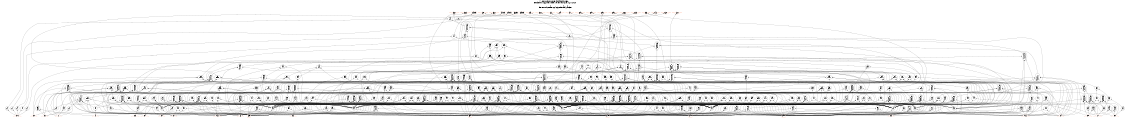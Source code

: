 # Network structure generated by ABC

digraph network {
size = "7.5,10";
center = true;
edge [dir = back];

{
  node [shape = plaintext];
  edge [style = invis];
  LevelTitle1 [label=""];
  LevelTitle2 [label=""];
  Level11 [label = ""];
  Level10 [label = ""];
  Level9 [label = ""];
  Level8 [label = ""];
  Level7 [label = ""];
  Level6 [label = ""];
  Level5 [label = ""];
  Level4 [label = ""];
  Level3 [label = ""];
  Level2 [label = ""];
  Level1 [label = ""];
  Level0 [label = ""];
  LevelTitle1 ->  LevelTitle2 ->  Level11 ->  Level10 ->  Level9 ->  Level8 ->  Level7 ->  Level6 ->  Level5 ->  Level4 ->  Level3 ->  Level2 ->  Level1 ->  Level0;
}

{
  rank = same;
  LevelTitle1;
  title1 [shape=plaintext,
          fontsize=20,
          fontname = "Times-Roman",
          label="Network structure visualized by ABC\nBenchmark \"s832.blif\". Time was Thu Oct  8 20:46:11 2020. "
         ];
}

{
  rank = same;
  LevelTitle2;
  title2 [shape=plaintext,
          fontsize=18,
          fontname = "Times-Roman",
          label="The network contains 287 logic nodes and 5 latches.\n"
         ];
}

{
  rank = same;
  Level11;
  Node19 [label = "G327", shape = invtriangle, color = coral, fillcolor = coral];
  Node20 [label = "G325", shape = invtriangle, color = coral, fillcolor = coral];
  Node21 [label = "G300", shape = invtriangle, color = coral, fillcolor = coral];
  Node22 [label = "G322", shape = invtriangle, color = coral, fillcolor = coral];
  Node23 [label = "G45", shape = invtriangle, color = coral, fillcolor = coral];
  Node24 [label = "G312", shape = invtriangle, color = coral, fillcolor = coral];
  Node25 [label = "G53", shape = invtriangle, color = coral, fillcolor = coral];
  Node26 [label = "G49", shape = invtriangle, color = coral, fillcolor = coral];
  Node27 [label = "G47", shape = invtriangle, color = coral, fillcolor = coral];
  Node28 [label = "G296", shape = invtriangle, color = coral, fillcolor = coral];
  Node29 [label = "G290", shape = invtriangle, color = coral, fillcolor = coral];
  Node30 [label = "G292", shape = invtriangle, color = coral, fillcolor = coral];
  Node31 [label = "G298", shape = invtriangle, color = coral, fillcolor = coral];
  Node32 [label = "G288", shape = invtriangle, color = coral, fillcolor = coral];
  Node33 [label = "G315", shape = invtriangle, color = coral, fillcolor = coral];
  Node34 [label = "G55", shape = invtriangle, color = coral, fillcolor = coral];
  Node35 [label = "G43", shape = invtriangle, color = coral, fillcolor = coral];
  Node36 [label = "G310", shape = invtriangle, color = coral, fillcolor = coral];
  Node37 [label = "G302", shape = invtriangle, color = coral, fillcolor = coral];
  Node39 [label = "G38L_in", shape = box, color = coral, fillcolor = coral];
  Node42 [label = "G39L_in", shape = box, color = coral, fillcolor = coral];
  Node45 [label = "G40L_in", shape = box, color = coral, fillcolor = coral];
  Node48 [label = "G41L_in", shape = box, color = coral, fillcolor = coral];
  Node51 [label = "G42L_in", shape = box, color = coral, fillcolor = coral];
}

{
  rank = same;
  Level10;
  Node75 [label = "75\n11 1", shape = ellipse];
  Node76 [label = "76\n11 1", shape = ellipse];
}

{
  rank = same;
  Level9;
  Node105 [label = "105\n0--- 1\n-0-- 1\n--0- 1\n---0 1", shape = ellipse];
  Node106 [label = "106\n0--- 1\n-0-- 1\n--0- 1\n---0 1", shape = ellipse];
}

{
  rank = same;
  Level8;
  Node73 [label = "73\n11 1", shape = ellipse];
  Node74 [label = "74\n11 1", shape = ellipse];
  Node229 [label = "229\n1- 1\n-1 1", shape = ellipse];
  Node235 [label = "235\n1- 1\n-1 1", shape = ellipse];
}

{
  rank = same;
  Level7;
  Node103 [label = "103\n0--- 1\n-0-- 1\n--0- 1\n---0 1", shape = ellipse];
  Node104 [label = "104\n0--- 1\n-0-- 1\n--0- 1\n---0 1", shape = ellipse];
  Node228 [label = "228\n000 1", shape = ellipse];
  Node233 [label = "233\n1- 1\n-1 1", shape = ellipse];
  Node234 [label = "234\n000 1", shape = ellipse];
}

{
  rank = same;
  Level6;
  Node72 [label = "72\n11 1", shape = ellipse];
  Node167 [label = "167\n11 1", shape = ellipse];
  Node185 [label = "185\n11 1", shape = ellipse];
  Node214 [label = "214\n1-- 1\n-1- 1\n--1 1", shape = ellipse];
  Node220 [label = "220\n1--- 1\n-1-- 1\n--1- 1\n---1 1", shape = ellipse];
  Node222 [label = "222\n1-- 1\n-1- 1\n--1 1", shape = ellipse];
  Node227 [label = "227\n1--- 1\n-1-- 1\n--1- 1\n---1 1", shape = ellipse];
  Node232 [label = "232\n000 1", shape = ellipse];
}

{
  rank = same;
  Level5;
  Node57 [label = "57\n0000 1", shape = ellipse];
  Node64 [label = "64\n000 1", shape = ellipse];
  Node71 [label = "71\n0--- 1\n-0-- 1\n--0- 1\n---0 1", shape = ellipse];
  Node102 [label = "102\n1--- 1\n-1-- 1\n--1- 1\n---1 1", shape = ellipse];
  Node166 [label = "166\n00 1", shape = ellipse];
  Node183 [label = "183\n111 1", shape = ellipse];
  Node184 [label = "184\n000 1", shape = ellipse];
  Node197 [label = "197\n111 1", shape = ellipse];
  Node213 [label = "213\n00 1", shape = ellipse];
  Node216 [label = "216\n1-- 1\n-1- 1\n--1 1", shape = ellipse];
  Node219 [label = "219\n1--- 1\n-1-- 1\n--1- 1\n---1 1", shape = ellipse];
  Node221 [label = "221\n00 1", shape = ellipse];
  Node226 [label = "226\n0-- 1\n-0- 1\n--0 1", shape = ellipse];
  Node312 [label = "312\n00 1", shape = ellipse];
}

{
  rank = same;
  Level4;
  Node56 [label = "56\n0000 1", shape = ellipse];
  Node60 [label = "60\n0- 1\n-0 1", shape = ellipse];
  Node67 [label = "67\n0- 1\n-0 1", shape = ellipse];
  Node122 [label = "122\n1111 1", shape = ellipse];
  Node124 [label = "124\n1111 1", shape = ellipse];
  Node126 [label = "126\n1111 1", shape = ellipse];
  Node128 [label = "128\n11 1", shape = ellipse];
  Node139 [label = "139\n1111 1", shape = ellipse];
  Node143 [label = "143\n11 1", shape = ellipse];
  Node159 [label = "159\n1111 1", shape = ellipse];
  Node165 [label = "165\n1111 1", shape = ellipse];
  Node169 [label = "169\n11 1", shape = ellipse];
  Node182 [label = "182\n0-- 1\n-0- 1\n--0 1", shape = ellipse];
  Node187 [label = "187\n111 1", shape = ellipse];
  Node189 [label = "189\n11 1", shape = ellipse];
  Node195 [label = "195\n111 1", shape = ellipse];
  Node196 [label = "196\n0-- 1\n-0- 1\n--0 1", shape = ellipse];
  Node205 [label = "205\n11 1", shape = ellipse];
  Node210 [label = "210\n1--- 1\n-1-- 1\n--1- 1\n---1 1", shape = ellipse];
  Node218 [label = "218\n00 1", shape = ellipse];
  Node231 [label = "231\n1--- 1\n-1-- 1\n--1- 1\n---1 1", shape = ellipse];
  Node236 [label = "236\n0000 1", shape = ellipse];
  Node266 [label = "266\n1--- 1\n-1-- 1\n--1- 1\n---1 1", shape = ellipse];
  Node289 [label = "289\n1--- 1\n-1-- 1\n--1- 1\n---1 1", shape = ellipse];
  Node293 [label = "293\n1-- 1\n-1- 1\n--1 1", shape = ellipse];
  Node300 [label = "300\n0--- 1\n-0-- 1\n--0- 1\n---0 1", shape = ellipse];
  Node306 [label = "306\n0--- 1\n-0-- 1\n--0- 1\n---0 1", shape = ellipse];
  Node308 [label = "308\n0--- 1\n-0-- 1\n--0- 1\n---0 1", shape = ellipse];
  Node311 [label = "311\n0- 1\n-0 1", shape = ellipse];
  Node326 [label = "326\n0- 1\n-0 1", shape = ellipse];
  Node332 [label = "332\n00 1", shape = ellipse];
  Node333 [label = "333\n00 1", shape = ellipse];
  Node334 [label = "334\n00 1", shape = ellipse];
  Node335 [label = "335\n00 1", shape = ellipse];
}

{
  rank = same;
  Level3;
  Node53 [label = "53\n00 1", shape = ellipse];
  Node54 [label = "54\n00 1", shape = ellipse];
  Node55 [label = "55\n0000 1", shape = ellipse];
  Node58 [label = "58\n000 1", shape = ellipse];
  Node59 [label = "59\n00 1", shape = ellipse];
  Node61 [label = "61\n000 1", shape = ellipse];
  Node62 [label = "62\n00 1", shape = ellipse];
  Node63 [label = "63\n00 1", shape = ellipse];
  Node65 [label = "65\n0000 1", shape = ellipse];
  Node66 [label = "66\n00 1", shape = ellipse];
  Node68 [label = "68\n000 1", shape = ellipse];
  Node69 [label = "69\n000 1", shape = ellipse];
  Node70 [label = "70\n00 1", shape = ellipse];
  Node121 [label = "121\n00 1", shape = ellipse];
  Node123 [label = "123\n0000 1", shape = ellipse];
  Node125 [label = "125\n0000 1", shape = ellipse];
  Node127 [label = "127\n0000 1", shape = ellipse];
  Node138 [label = "138\n00 1", shape = ellipse];
  Node141 [label = "141\n11 1", shape = ellipse];
  Node142 [label = "142\n0000 1", shape = ellipse];
  Node153 [label = "153\n1111 1", shape = ellipse];
  Node157 [label = "157\n1111 1", shape = ellipse];
  Node158 [label = "158\n000 1", shape = ellipse];
  Node164 [label = "164\n0- 1\n-0 1", shape = ellipse];
  Node168 [label = "168\n00 1", shape = ellipse];
  Node171 [label = "171\n11 1", shape = ellipse];
  Node186 [label = "186\n0- 1\n-0 1", shape = ellipse];
  Node188 [label = "188\n0--- 1\n-0-- 1\n--0- 1\n---0 1", shape = ellipse];
  Node193 [label = "193\n1111 1", shape = ellipse];
  Node194 [label = "194\n00 1", shape = ellipse];
  Node204 [label = "204\n0--- 1\n-0-- 1\n--0- 1\n---0 1", shape = ellipse];
  Node207 [label = "207\n1--- 1\n-1-- 1\n--1- 1\n---1 1", shape = ellipse];
  Node209 [label = "209\n0-- 1\n-0- 1\n--0 1", shape = ellipse];
  Node212 [label = "212\n1--- 1\n-1-- 1\n--1- 1\n---1 1", shape = ellipse];
  Node225 [label = "225\n1--- 1\n-1-- 1\n--1- 1\n---1 1", shape = ellipse];
  Node230 [label = "230\n0-- 1\n-0- 1\n--0 1", shape = ellipse];
  Node238 [label = "238\n1--- 1\n-1-- 1\n--1- 1\n---1 1", shape = ellipse];
  Node257 [label = "257\n1- 1\n-1 1", shape = ellipse];
  Node261 [label = "261\n1- 1\n-1 1", shape = ellipse];
  Node265 [label = "265\n0- 1\n-0 1", shape = ellipse];
  Node283 [label = "283\n1- 1\n-1 1", shape = ellipse];
  Node285 [label = "285\n1--- 1\n-1-- 1\n--1- 1\n---1 1", shape = ellipse];
  Node288 [label = "288\n0- 1\n-0 1", shape = ellipse];
  Node291 [label = "291\n1--- 1\n-1-- 1\n--1- 1\n---1 1", shape = ellipse];
  Node292 [label = "292\n000 1", shape = ellipse];
  Node295 [label = "295\n1--- 1\n-1-- 1\n--1- 1\n---1 1", shape = ellipse];
  Node299 [label = "299\n00 1", shape = ellipse];
  Node302 [label = "302\n000 1", shape = ellipse];
  Node305 [label = "305\n0000 1", shape = ellipse];
  Node307 [label = "307\n0- 1\n-0 1", shape = ellipse];
  Node309 [label = "309\n0000 1", shape = ellipse];
  Node315 [label = "315\n0--- 1\n-0-- 1\n--0- 1\n---0 1", shape = ellipse];
  Node316 [label = "316\n0--- 1\n-0-- 1\n--0- 1\n---0 1", shape = ellipse];
  Node317 [label = "317\n0--- 1\n-0-- 1\n--0- 1\n---0 1", shape = ellipse];
  Node336 [label = "336\n00 1", shape = ellipse];
  Node337 [label = "337\n00 1", shape = ellipse];
  Node338 [label = "338\n00 1", shape = ellipse];
  Node339 [label = "339\n00 1", shape = ellipse];
}

{
  rank = same;
  Level2;
  Node107 [label = "107\n11 1", shape = ellipse];
  Node108 [label = "108\n1111 1", shape = ellipse];
  Node109 [label = "109\n111 1", shape = ellipse];
  Node111 [label = "111\n111 1", shape = ellipse];
  Node112 [label = "112\n1111 1", shape = ellipse];
  Node113 [label = "113\n111 1", shape = ellipse];
  Node114 [label = "114\n11 1", shape = ellipse];
  Node116 [label = "116\n1111 1", shape = ellipse];
  Node117 [label = "117\n11 1", shape = ellipse];
  Node119 [label = "119\n000 1", shape = ellipse];
  Node120 [label = "120\n0000 1", shape = ellipse];
  Node129 [label = "129\n111 1", shape = ellipse];
  Node133 [label = "133\n11 1", shape = ellipse];
  Node134 [label = "134\n1111 1", shape = ellipse];
  Node135 [label = "135\n111 1", shape = ellipse];
  Node136 [label = "136\n11 1", shape = ellipse];
  Node137 [label = "137\n11 1", shape = ellipse];
  Node140 [label = "140\n0--- 1\n-0-- 1\n--0- 1\n---0 1", shape = ellipse];
  Node144 [label = "144\n111 1", shape = ellipse];
  Node148 [label = "148\n11 1", shape = ellipse];
  Node149 [label = "149\n11 1", shape = ellipse];
  Node150 [label = "150\n11 1", shape = ellipse];
  Node152 [label = "152\n000 1", shape = ellipse];
  Node154 [label = "154\n1111 1", shape = ellipse];
  Node155 [label = "155\n111 1", shape = ellipse];
  Node156 [label = "156\n000 1", shape = ellipse];
  Node160 [label = "160\n111 1", shape = ellipse];
  Node161 [label = "161\n111 1", shape = ellipse];
  Node170 [label = "170\n0-- 1\n-0- 1\n--0 1", shape = ellipse];
  Node172 [label = "172\n111 1", shape = ellipse];
  Node173 [label = "173\n11 1", shape = ellipse];
  Node174 [label = "174\n11 1", shape = ellipse];
  Node175 [label = "175\n11 1", shape = ellipse];
  Node176 [label = "176\n1111 1", shape = ellipse];
  Node177 [label = "177\n11 1", shape = ellipse];
  Node178 [label = "178\n111 1", shape = ellipse];
  Node180 [label = "180\n11 1", shape = ellipse];
  Node181 [label = "181\n11 1", shape = ellipse];
  Node190 [label = "190\n11 1", shape = ellipse];
  Node191 [label = "191\n11 1", shape = ellipse];
  Node192 [label = "192\n000 1", shape = ellipse];
  Node198 [label = "198\n111 1", shape = ellipse];
  Node199 [label = "199\n111 1", shape = ellipse];
  Node200 [label = "200\n11 1", shape = ellipse];
  Node201 [label = "201\n11 1", shape = ellipse];
  Node202 [label = "202\n11 1", shape = ellipse];
  Node203 [label = "203\n11 1", shape = ellipse];
  Node206 [label = "206\n00 1", shape = ellipse];
  Node208 [label = "208\n0--- 1\n-0-- 1\n--0- 1\n---0 1", shape = ellipse];
  Node211 [label = "211\n0- 1\n-0 1", shape = ellipse];
  Node215 [label = "215\n00 1", shape = ellipse];
  Node217 [label = "217\n0-- 1\n-0- 1\n--0 1", shape = ellipse];
  Node224 [label = "224\n000 1", shape = ellipse];
  Node237 [label = "237\n0--- 1\n-0-- 1\n--0- 1\n---0 1", shape = ellipse];
  Node240 [label = "240\n1- 1\n-1 1", shape = ellipse];
  Node241 [label = "241\n1-- 1\n-1- 1\n--1 1", shape = ellipse];
  Node242 [label = "242\n1- 1\n-1 1", shape = ellipse];
  Node244 [label = "244\n1--- 1\n-1-- 1\n--1- 1\n---1 1", shape = ellipse];
  Node245 [label = "245\n1-- 1\n-1- 1\n--1 1", shape = ellipse];
  Node247 [label = "247\n1- 1\n-1 1", shape = ellipse];
  Node251 [label = "251\n1--- 1\n-1-- 1\n--1- 1\n---1 1", shape = ellipse];
  Node252 [label = "252\n1--- 1\n-1-- 1\n--1- 1\n---1 1", shape = ellipse];
  Node253 [label = "253\n1- 1\n-1 1", shape = ellipse];
  Node254 [label = "254\n1- 1\n-1 1", shape = ellipse];
  Node255 [label = "255\n1- 1\n-1 1", shape = ellipse];
  Node256 [label = "256\n000 1", shape = ellipse];
  Node260 [label = "260\n0000 1", shape = ellipse];
  Node262 [label = "262\n1--- 1\n-1-- 1\n--1- 1\n---1 1", shape = ellipse];
  Node268 [label = "268\n1- 1\n-1 1", shape = ellipse];
  Node269 [label = "269\n1- 1\n-1 1", shape = ellipse];
  Node270 [label = "270\n1-- 1\n-1- 1\n--1 1", shape = ellipse];
  Node272 [label = "272\n1--- 1\n-1-- 1\n--1- 1\n---1 1", shape = ellipse];
  Node274 [label = "274\n1-- 1\n-1- 1\n--1 1", shape = ellipse];
  Node275 [label = "275\n1- 1\n-1 1", shape = ellipse];
  Node276 [label = "276\n1- 1\n-1 1", shape = ellipse];
  Node278 [label = "278\n1- 1\n-1 1", shape = ellipse];
  Node280 [label = "280\n1- 1\n-1 1", shape = ellipse];
  Node281 [label = "281\n1- 1\n-1 1", shape = ellipse];
  Node282 [label = "282\n000 1", shape = ellipse];
  Node284 [label = "284\n0- 1\n-0 1", shape = ellipse];
  Node286 [label = "286\n1- 1\n-1 1", shape = ellipse];
  Node290 [label = "290\n00 1", shape = ellipse];
  Node294 [label = "294\n0- 1\n-0 1", shape = ellipse];
  Node297 [label = "297\n1--- 1\n-1-- 1\n--1- 1\n---1 1", shape = ellipse];
  Node298 [label = "298\n0--- 1\n-0-- 1\n--0- 1\n---0 1", shape = ellipse];
  Node301 [label = "301\n0--- 1\n-0-- 1\n--0- 1\n---0 1", shape = ellipse];
  Node303 [label = "303\n0--- 1\n-0-- 1\n--0- 1\n---0 1", shape = ellipse];
  Node304 [label = "304\n0--- 1\n-0-- 1\n--0- 1\n---0 1", shape = ellipse];
  Node310 [label = "310\n00 1", shape = ellipse];
  Node313 [label = "313\n0--- 1\n-0-- 1\n--0- 1\n---0 1", shape = ellipse];
  Node314 [label = "314\n0-- 1\n-0- 1\n--0 1", shape = ellipse];
  Node318 [label = "318\n0--- 1\n-0-- 1\n--0- 1\n---0 1", shape = ellipse];
  Node319 [label = "319\n0--- 1\n-0-- 1\n--0- 1\n---0 1", shape = ellipse];
  Node320 [label = "320\n000 1", shape = ellipse];
  Node321 [label = "321\n0--- 1\n-0-- 1\n--0- 1\n---0 1", shape = ellipse];
  Node322 [label = "322\n0--- 1\n-0-- 1\n--0- 1\n---0 1", shape = ellipse];
  Node323 [label = "323\n0--- 1\n-0-- 1\n--0- 1\n---0 1", shape = ellipse];
  Node325 [label = "325\n0--- 1\n-0-- 1\n--0- 1\n---0 1", shape = ellipse];
  Node327 [label = "327\n00 1", shape = ellipse];
  Node328 [label = "328\n0--- 1\n-0-- 1\n--0- 1\n---0 1", shape = ellipse];
  Node329 [label = "329\n0--- 1\n-0-- 1\n--0- 1\n---0 1", shape = ellipse];
  Node330 [label = "330\n0--- 1\n-0-- 1\n--0- 1\n---0 1", shape = ellipse];
  Node331 [label = "331\n0--- 1\n-0-- 1\n--0- 1\n---0 1", shape = ellipse];
}

{
  rank = same;
  Level1;
  Node77 [label = "77\n0 1", shape = ellipse];
  Node78 [label = "78\n0 1", shape = ellipse];
  Node79 [label = "79\n0 1", shape = ellipse];
  Node80 [label = "80\n0 1", shape = ellipse];
  Node81 [label = "81\n0 1", shape = ellipse];
  Node82 [label = "82\n0 1", shape = ellipse];
  Node83 [label = "83\n0 1", shape = ellipse];
  Node84 [label = "84\n0 1", shape = ellipse];
  Node85 [label = "85\n0 1", shape = ellipse];
  Node86 [label = "86\n0 1", shape = ellipse];
  Node87 [label = "87\n0 1", shape = ellipse];
  Node88 [label = "88\n0 1", shape = ellipse];
  Node89 [label = "89\n0 1", shape = ellipse];
  Node90 [label = "90\n0 1", shape = ellipse];
  Node91 [label = "91\n0 1", shape = ellipse];
  Node92 [label = "92\n0 1", shape = ellipse];
  Node93 [label = "93\n0 1", shape = ellipse];
  Node94 [label = "94\n0 1", shape = ellipse];
  Node95 [label = "95\n0 1", shape = ellipse];
  Node96 [label = "96\n0 1", shape = ellipse];
  Node97 [label = "97\n0 1", shape = ellipse];
  Node98 [label = "98\n0 1", shape = ellipse];
  Node99 [label = "99\n0 1", shape = ellipse];
  Node100 [label = "100\n0 1", shape = ellipse];
  Node101 [label = "101\n0 1", shape = ellipse];
  Node110 [label = "110\n111 1", shape = ellipse];
  Node115 [label = "115\n00 1", shape = ellipse];
  Node118 [label = "118\n11 1", shape = ellipse];
  Node130 [label = "130\n11 1", shape = ellipse];
  Node131 [label = "131\n11 1", shape = ellipse];
  Node132 [label = "132\n11 1", shape = ellipse];
  Node145 [label = "145\n11 1", shape = ellipse];
  Node146 [label = "146\n11 1", shape = ellipse];
  Node147 [label = "147\n11 1", shape = ellipse];
  Node151 [label = "151\n11 1", shape = ellipse];
  Node162 [label = "162\n11 1", shape = ellipse];
  Node163 [label = "163\n00 1", shape = ellipse];
  Node179 [label = "179\n111 1", shape = ellipse];
  Node223 [label = "223\n0-- 1\n-0- 1\n--0 1", shape = ellipse];
  Node239 [label = "239\n1-- 1\n-1- 1\n--1 1", shape = ellipse];
  Node243 [label = "243\n1- 1\n-1 1", shape = ellipse];
  Node246 [label = "246\n1- 1\n-1 1", shape = ellipse];
  Node248 [label = "248\n1- 1\n-1 1", shape = ellipse];
  Node249 [label = "249\n1- 1\n-1 1", shape = ellipse];
  Node250 [label = "250\n1- 1\n-1 1", shape = ellipse];
  Node258 [label = "258\n1- 1\n-1 1", shape = ellipse];
  Node259 [label = "259\n1- 1\n-1 1", shape = ellipse];
  Node263 [label = "263\n1-- 1\n-1- 1\n--1 1", shape = ellipse];
  Node264 [label = "264\n0- 1\n-0 1", shape = ellipse];
  Node267 [label = "267\n1- 1\n-1 1", shape = ellipse];
  Node271 [label = "271\n1-- 1\n-1- 1\n--1 1", shape = ellipse];
  Node273 [label = "273\n1-- 1\n-1- 1\n--1 1", shape = ellipse];
  Node277 [label = "277\n1- 1\n-1 1", shape = ellipse];
  Node279 [label = "279\n1- 1\n-1 1", shape = ellipse];
  Node287 [label = "287\n1- 1\n-1 1", shape = ellipse];
  Node296 [label = "296\n0- 1\n-0 1", shape = ellipse];
  Node324 [label = "324\n00 1", shape = ellipse];
}

{
  rank = same;
  Level0;
  Node1 [label = "G0", shape = triangle, color = coral, fillcolor = coral];
  Node2 [label = "G1", shape = triangle, color = coral, fillcolor = coral];
  Node3 [label = "G2", shape = triangle, color = coral, fillcolor = coral];
  Node4 [label = "G3", shape = triangle, color = coral, fillcolor = coral];
  Node5 [label = "G4", shape = triangle, color = coral, fillcolor = coral];
  Node6 [label = "G5", shape = triangle, color = coral, fillcolor = coral];
  Node7 [label = "G6", shape = triangle, color = coral, fillcolor = coral];
  Node8 [label = "G7", shape = triangle, color = coral, fillcolor = coral];
  Node9 [label = "G8", shape = triangle, color = coral, fillcolor = coral];
  Node10 [label = "G9", shape = triangle, color = coral, fillcolor = coral];
  Node11 [label = "G10", shape = triangle, color = coral, fillcolor = coral];
  Node12 [label = "G11", shape = triangle, color = coral, fillcolor = coral];
  Node13 [label = "G12", shape = triangle, color = coral, fillcolor = coral];
  Node14 [label = "G13", shape = triangle, color = coral, fillcolor = coral];
  Node15 [label = "G14", shape = triangle, color = coral, fillcolor = coral];
  Node16 [label = "G15", shape = triangle, color = coral, fillcolor = coral];
  Node17 [label = "G16", shape = triangle, color = coral, fillcolor = coral];
  Node18 [label = "G18", shape = triangle, color = coral, fillcolor = coral];
  Node40 [label = "G38L", shape = box, color = coral, fillcolor = coral];
  Node43 [label = "G39L", shape = box, color = coral, fillcolor = coral];
  Node46 [label = "G40L", shape = box, color = coral, fillcolor = coral];
  Node49 [label = "G41L", shape = box, color = coral, fillcolor = coral];
  Node52 [label = "G42L", shape = box, color = coral, fillcolor = coral];
}

title1 -> title2 [style = invis];
title2 -> Node19 [style = invis];
title2 -> Node20 [style = invis];
title2 -> Node21 [style = invis];
title2 -> Node22 [style = invis];
title2 -> Node23 [style = invis];
title2 -> Node24 [style = invis];
title2 -> Node25 [style = invis];
title2 -> Node26 [style = invis];
title2 -> Node27 [style = invis];
title2 -> Node28 [style = invis];
title2 -> Node29 [style = invis];
title2 -> Node30 [style = invis];
title2 -> Node31 [style = invis];
title2 -> Node32 [style = invis];
title2 -> Node33 [style = invis];
title2 -> Node34 [style = invis];
title2 -> Node35 [style = invis];
title2 -> Node36 [style = invis];
title2 -> Node37 [style = invis];
title2 -> Node39 [style = invis];
title2 -> Node42 [style = invis];
title2 -> Node45 [style = invis];
title2 -> Node48 [style = invis];
title2 -> Node51 [style = invis];
Node19 -> Node20 [style = invis];
Node20 -> Node21 [style = invis];
Node21 -> Node22 [style = invis];
Node22 -> Node23 [style = invis];
Node23 -> Node24 [style = invis];
Node24 -> Node25 [style = invis];
Node25 -> Node26 [style = invis];
Node26 -> Node27 [style = invis];
Node27 -> Node28 [style = invis];
Node28 -> Node29 [style = invis];
Node29 -> Node30 [style = invis];
Node30 -> Node31 [style = invis];
Node31 -> Node32 [style = invis];
Node32 -> Node33 [style = invis];
Node33 -> Node34 [style = invis];
Node34 -> Node35 [style = invis];
Node35 -> Node36 [style = invis];
Node36 -> Node37 [style = invis];
Node19 -> Node53 [style = solid];
Node20 -> Node54 [style = solid];
Node21 -> Node55 [style = solid];
Node22 -> Node56 [style = solid];
Node23 -> Node57 [style = solid];
Node24 -> Node58 [style = solid];
Node25 -> Node59 [style = solid];
Node26 -> Node60 [style = solid];
Node27 -> Node61 [style = solid];
Node28 -> Node62 [style = solid];
Node29 -> Node63 [style = solid];
Node30 -> Node64 [style = solid];
Node31 -> Node65 [style = solid];
Node32 -> Node66 [style = solid];
Node33 -> Node67 [style = solid];
Node34 -> Node68 [style = solid];
Node35 -> Node69 [style = solid];
Node36 -> Node70 [style = solid];
Node37 -> Node71 [style = solid];
Node39 -> Node72 [style = solid];
Node42 -> Node73 [style = solid];
Node45 -> Node74 [style = solid];
Node48 -> Node75 [style = solid];
Node51 -> Node76 [style = solid];
Node53 -> Node101 [style = solid];
Node53 -> Node331 [style = solid];
Node54 -> Node101 [style = solid];
Node54 -> Node330 [style = solid];
Node55 -> Node52 [style = solid];
Node55 -> Node49 [style = solid];
Node55 -> Node46 [style = solid];
Node55 -> Node325 [style = solid];
Node56 -> Node49 [style = solid];
Node56 -> Node40 [style = solid];
Node56 -> Node100 [style = solid];
Node56 -> Node339 [style = solid];
Node57 -> Node52 [style = solid];
Node57 -> Node97 [style = solid];
Node57 -> Node98 [style = solid];
Node57 -> Node300 [style = solid];
Node58 -> Node101 [style = solid];
Node58 -> Node97 [style = solid];
Node58 -> Node329 [style = solid];
Node59 -> Node52 [style = solid];
Node59 -> Node303 [style = solid];
Node60 -> Node207 [style = solid];
Node60 -> Node302 [style = solid];
Node61 -> Node52 [style = solid];
Node61 -> Node49 [style = solid];
Node61 -> Node301 [style = solid];
Node62 -> Node52 [style = solid];
Node62 -> Node322 [style = solid];
Node63 -> Node52 [style = solid];
Node63 -> Node319 [style = solid];
Node64 -> Node205 [style = solid];
Node64 -> Node101 [style = solid];
Node64 -> Node321 [style = solid];
Node65 -> Node52 [style = solid];
Node65 -> Node97 [style = solid];
Node65 -> Node46 [style = solid];
Node65 -> Node323 [style = solid];
Node66 -> Node52 [style = solid];
Node66 -> Node318 [style = solid];
Node67 -> Node295 [style = solid];
Node67 -> Node297 [style = solid];
Node68 -> Node52 [style = solid];
Node68 -> Node49 [style = solid];
Node68 -> Node304 [style = solid];
Node69 -> Node52 [style = solid];
Node69 -> Node97 [style = solid];
Node69 -> Node298 [style = solid];
Node70 -> Node101 [style = solid];
Node70 -> Node328 [style = solid];
Node71 -> Node289 [style = solid];
Node71 -> Node291 [style = solid];
Node71 -> Node293 [style = solid];
Node71 -> Node326 [style = solid];
Node72 -> Node102 [style = solid];
Node72 -> Node77 [style = solid];
Node73 -> Node103 [style = solid];
Node73 -> Node78 [style = solid];
Node74 -> Node104 [style = solid];
Node74 -> Node79 [style = solid];
Node75 -> Node105 [style = solid];
Node75 -> Node80 [style = solid];
Node76 -> Node106 [style = solid];
Node76 -> Node81 [style = solid];
Node77 -> Node18 [style = solid];
Node78 -> Node18 [style = solid];
Node79 -> Node18 [style = solid];
Node80 -> Node18 [style = solid];
Node81 -> Node18 [style = solid];
Node82 -> Node9 [style = solid];
Node83 -> Node6 [style = solid];
Node84 -> Node13 [style = solid];
Node85 -> Node11 [style = solid];
Node86 -> Node12 [style = solid];
Node87 -> Node3 [style = solid];
Node88 -> Node10 [style = solid];
Node89 -> Node14 [style = solid];
Node90 -> Node8 [style = solid];
Node91 -> Node7 [style = solid];
Node92 -> Node1 [style = solid];
Node93 -> Node5 [style = solid];
Node94 -> Node16 [style = solid];
Node95 -> Node40 [style = solid];
Node96 -> Node17 [style = solid];
Node97 -> Node49 [style = solid];
Node98 -> Node46 [style = solid];
Node99 -> Node43 [style = solid];
Node100 -> Node2 [style = solid];
Node101 -> Node52 [style = solid];
Node102 -> Node122 [style = solid];
Node102 -> Node124 [style = solid];
Node102 -> Node126 [style = solid];
Node102 -> Node236 [style = solid];
Node103 -> Node210 [style = solid];
Node103 -> Node212 [style = solid];
Node103 -> Node214 [style = solid];
Node103 -> Node306 [style = solid];
Node104 -> Node219 [style = solid];
Node104 -> Node220 [style = solid];
Node104 -> Node222 [style = solid];
Node104 -> Node308 [style = solid];
Node105 -> Node225 [style = solid];
Node105 -> Node227 [style = solid];
Node105 -> Node229 [style = solid];
Node105 -> Node312 [style = solid];
Node106 -> Node231 [style = solid];
Node106 -> Node233 [style = solid];
Node106 -> Node235 [style = solid];
Node106 -> Node311 [style = solid];
Node107 -> Node97 [style = solid];
Node107 -> Node40 [style = solid];
Node108 -> Node2 [style = solid];
Node108 -> Node95 [style = solid];
Node108 -> Node43 [style = solid];
Node108 -> Node97 [style = solid];
Node109 -> Node92 [style = solid];
Node109 -> Node40 [style = solid];
Node109 -> Node43 [style = solid];
Node110 -> Node43 [style = solid];
Node110 -> Node46 [style = solid];
Node110 -> Node52 [style = solid];
Node111 -> Node99 [style = solid];
Node111 -> Node98 [style = solid];
Node111 -> Node101 [style = solid];
Node112 -> Node40 [style = solid];
Node112 -> Node43 [style = solid];
Node112 -> Node97 [style = solid];
Node112 -> Node101 [style = solid];
Node113 -> Node95 [style = solid];
Node113 -> Node99 [style = solid];
Node113 -> Node46 [style = solid];
Node114 -> Node43 [style = solid];
Node114 -> Node98 [style = solid];
Node115 -> Node52 [style = solid];
Node115 -> Node49 [style = solid];
Node116 -> Node98 [style = solid];
Node116 -> Node17 [style = solid];
Node116 -> Node100 [style = solid];
Node116 -> Node115 [style = solid];
Node117 -> Node46 [style = solid];
Node117 -> Node96 [style = solid];
Node118 -> Node46 [style = solid];
Node118 -> Node5 [style = solid];
Node119 -> Node40 [style = solid];
Node119 -> Node96 [style = solid];
Node119 -> Node94 [style = solid];
Node120 -> Node52 [style = solid];
Node120 -> Node97 [style = solid];
Node120 -> Node98 [style = solid];
Node120 -> Node43 [style = solid];
Node121 -> Node136 [style = solid];
Node121 -> Node137 [style = solid];
Node122 -> Node93 [style = solid];
Node122 -> Node119 [style = solid];
Node122 -> Node120 [style = solid];
Node122 -> Node121 [style = solid];
Node123 -> Node178 [style = solid];
Node123 -> Node179 [style = solid];
Node123 -> Node180 [style = solid];
Node123 -> Node181 [style = solid];
Node124 -> Node40 [style = solid];
Node124 -> Node17 [style = solid];
Node124 -> Node93 [style = solid];
Node124 -> Node123 [style = solid];
Node125 -> Node198 [style = solid];
Node125 -> Node199 [style = solid];
Node125 -> Node200 [style = solid];
Node125 -> Node201 [style = solid];
Node126 -> Node97 [style = solid];
Node126 -> Node98 [style = solid];
Node126 -> Node99 [style = solid];
Node126 -> Node125 [style = solid];
Node127 -> Node129 [style = solid];
Node127 -> Node130 [style = solid];
Node127 -> Node131 [style = solid];
Node127 -> Node132 [style = solid];
Node128 -> Node95 [style = solid];
Node128 -> Node127 [style = solid];
Node129 -> Node6 [style = solid];
Node129 -> Node97 [style = solid];
Node129 -> Node101 [style = solid];
Node130 -> Node4 [style = solid];
Node130 -> Node52 [style = solid];
Node131 -> Node2 [style = solid];
Node131 -> Node52 [style = solid];
Node132 -> Node49 [style = solid];
Node132 -> Node52 [style = solid];
Node133 -> Node52 [style = solid];
Node133 -> Node97 [style = solid];
Node134 -> Node92 [style = solid];
Node134 -> Node40 [style = solid];
Node134 -> Node49 [style = solid];
Node134 -> Node52 [style = solid];
Node135 -> Node93 [style = solid];
Node135 -> Node40 [style = solid];
Node135 -> Node97 [style = solid];
Node136 -> Node86 [style = solid];
Node136 -> Node84 [style = solid];
Node137 -> Node85 [style = solid];
Node137 -> Node86 [style = solid];
Node138 -> Node149 [style = solid];
Node138 -> Node150 [style = solid];
Node139 -> Node49 [style = solid];
Node139 -> Node46 [style = solid];
Node139 -> Node16 [style = solid];
Node139 -> Node138 [style = solid];
Node140 -> Node52 [style = solid];
Node140 -> Node49 [style = solid];
Node140 -> Node95 [style = solid];
Node140 -> Node16 [style = solid];
Node141 -> Node98 [style = solid];
Node141 -> Node140 [style = solid];
Node142 -> Node144 [style = solid];
Node142 -> Node145 [style = solid];
Node142 -> Node146 [style = solid];
Node142 -> Node147 [style = solid];
Node143 -> Node95 [style = solid];
Node143 -> Node142 [style = solid];
Node144 -> Node6 [style = solid];
Node144 -> Node97 [style = solid];
Node144 -> Node101 [style = solid];
Node145 -> Node4 [style = solid];
Node145 -> Node52 [style = solid];
Node146 -> Node2 [style = solid];
Node146 -> Node52 [style = solid];
Node147 -> Node49 [style = solid];
Node147 -> Node52 [style = solid];
Node148 -> Node52 [style = solid];
Node148 -> Node97 [style = solid];
Node149 -> Node12 [style = solid];
Node149 -> Node101 [style = solid];
Node150 -> Node11 [style = solid];
Node150 -> Node101 [style = solid];
Node151 -> Node49 [style = solid];
Node151 -> Node52 [style = solid];
Node152 -> Node95 [style = solid];
Node152 -> Node94 [style = solid];
Node152 -> Node88 [style = solid];
Node153 -> Node9 [style = solid];
Node153 -> Node8 [style = solid];
Node153 -> Node7 [style = solid];
Node153 -> Node152 [style = solid];
Node154 -> Node92 [style = solid];
Node154 -> Node40 [style = solid];
Node154 -> Node49 [style = solid];
Node154 -> Node52 [style = solid];
Node155 -> Node93 [style = solid];
Node155 -> Node40 [style = solid];
Node155 -> Node97 [style = solid];
Node156 -> Node101 [style = solid];
Node156 -> Node97 [style = solid];
Node156 -> Node98 [style = solid];
Node157 -> Node43 [style = solid];
Node157 -> Node40 [style = solid];
Node157 -> Node92 [style = solid];
Node157 -> Node156 [style = solid];
Node158 -> Node160 [style = solid];
Node158 -> Node161 [style = solid];
Node158 -> Node162 [style = solid];
Node159 -> Node98 [style = solid];
Node159 -> Node43 [style = solid];
Node159 -> Node93 [style = solid];
Node159 -> Node158 [style = solid];
Node160 -> Node17 [style = solid];
Node160 -> Node97 [style = solid];
Node160 -> Node101 [style = solid];
Node161 -> Node94 [style = solid];
Node161 -> Node17 [style = solid];
Node161 -> Node97 [style = solid];
Node162 -> Node49 [style = solid];
Node162 -> Node52 [style = solid];
Node163 -> Node49 [style = solid];
Node163 -> Node4 [style = solid];
Node164 -> Node270 [style = solid];
Node164 -> Node271 [style = solid];
Node165 -> Node3 [style = solid];
Node165 -> Node100 [style = solid];
Node165 -> Node163 [style = solid];
Node165 -> Node164 [style = solid];
Node166 -> Node169 [style = solid];
Node166 -> Node315 [style = solid];
Node167 -> Node99 [style = solid];
Node167 -> Node166 [style = solid];
Node168 -> Node176 [style = solid];
Node168 -> Node177 [style = solid];
Node169 -> Node17 [style = solid];
Node169 -> Node168 [style = solid];
Node170 -> Node101 [style = solid];
Node170 -> Node49 [style = solid];
Node170 -> Node93 [style = solid];
Node171 -> Node99 [style = solid];
Node171 -> Node170 [style = solid];
Node172 -> Node16 [style = solid];
Node172 -> Node40 [style = solid];
Node172 -> Node101 [style = solid];
Node173 -> Node94 [style = solid];
Node173 -> Node97 [style = solid];
Node174 -> Node40 [style = solid];
Node174 -> Node99 [style = solid];
Node175 -> Node16 [style = solid];
Node175 -> Node99 [style = solid];
Node176 -> Node16 [style = solid];
Node176 -> Node46 [style = solid];
Node176 -> Node97 [style = solid];
Node176 -> Node52 [style = solid];
Node177 -> Node98 [style = solid];
Node177 -> Node101 [style = solid];
Node178 -> Node46 [style = solid];
Node178 -> Node49 [style = solid];
Node178 -> Node101 [style = solid];
Node179 -> Node43 [style = solid];
Node179 -> Node46 [style = solid];
Node179 -> Node52 [style = solid];
Node180 -> Node99 [style = solid];
Node180 -> Node97 [style = solid];
Node181 -> Node99 [style = solid];
Node181 -> Node98 [style = solid];
Node182 -> Node238 [style = solid];
Node182 -> Node239 [style = solid];
Node182 -> Node240 [style = solid];
Node183 -> Node99 [style = solid];
Node183 -> Node95 [style = solid];
Node183 -> Node182 [style = solid];
Node184 -> Node187 [style = solid];
Node184 -> Node189 [style = solid];
Node184 -> Node190 [style = solid];
Node185 -> Node49 [style = solid];
Node185 -> Node184 [style = solid];
Node186 -> Node244 [style = solid];
Node186 -> Node98 [style = solid];
Node187 -> Node43 [style = solid];
Node187 -> Node40 [style = solid];
Node187 -> Node186 [style = solid];
Node188 -> Node241 [style = solid];
Node188 -> Node242 [style = solid];
Node188 -> Node243 [style = solid];
Node188 -> Node46 [style = solid];
Node189 -> Node99 [style = solid];
Node189 -> Node188 [style = solid];
Node190 -> Node98 [style = solid];
Node190 -> Node94 [style = solid];
Node191 -> Node101 [style = solid];
Node191 -> Node94 [style = solid];
Node192 -> Node52 [style = solid];
Node192 -> Node97 [style = solid];
Node192 -> Node46 [style = solid];
Node193 -> Node99 [style = solid];
Node193 -> Node16 [style = solid];
Node193 -> Node15 [style = solid];
Node193 -> Node192 [style = solid];
Node194 -> Node202 [style = solid];
Node194 -> Node203 [style = solid];
Node195 -> Node99 [style = solid];
Node195 -> Node5 [style = solid];
Node195 -> Node194 [style = solid];
Node196 -> Node285 [style = solid];
Node196 -> Node286 [style = solid];
Node196 -> Node287 [style = solid];
Node197 -> Node46 [style = solid];
Node197 -> Node43 [style = solid];
Node197 -> Node196 [style = solid];
Node198 -> Node1 [style = solid];
Node198 -> Node40 [style = solid];
Node198 -> Node101 [style = solid];
Node199 -> Node100 [style = solid];
Node199 -> Node96 [style = solid];
Node199 -> Node95 [style = solid];
Node200 -> Node95 [style = solid];
Node200 -> Node52 [style = solid];
Node201 -> Node96 [style = solid];
Node201 -> Node52 [style = solid];
Node202 -> Node98 [style = solid];
Node202 -> Node101 [style = solid];
Node203 -> Node98 [style = solid];
Node203 -> Node97 [style = solid];
Node204 -> Node9 [style = solid];
Node204 -> Node8 [style = solid];
Node204 -> Node7 [style = solid];
Node204 -> Node320 [style = solid];
Node205 -> Node17 [style = solid];
Node205 -> Node204 [style = solid];
Node206 -> Node46 [style = solid];
Node206 -> Node95 [style = solid];
Node207 -> Node101 [style = solid];
Node207 -> Node97 [style = solid];
Node207 -> Node43 [style = solid];
Node207 -> Node206 [style = solid];
Node208 -> Node49 [style = solid];
Node208 -> Node46 [style = solid];
Node208 -> Node99 [style = solid];
Node208 -> Node17 [style = solid];
Node209 -> Node251 [style = solid];
Node209 -> Node252 [style = solid];
Node209 -> Node253 [style = solid];
Node210 -> Node94 [style = solid];
Node210 -> Node5 [style = solid];
Node210 -> Node208 [style = solid];
Node210 -> Node209 [style = solid];
Node211 -> Node258 [style = solid];
Node211 -> Node259 [style = solid];
Node212 -> Node46 [style = solid];
Node212 -> Node99 [style = solid];
Node212 -> Node5 [style = solid];
Node212 -> Node211 [style = solid];
Node213 -> Node128 [style = solid];
Node213 -> Node332 [style = solid];
Node214 -> Node98 [style = solid];
Node214 -> Node99 [style = solid];
Node214 -> Node213 [style = solid];
Node215 -> Node151 [style = solid];
Node215 -> Node95 [style = solid];
Node216 -> Node139 [style = solid];
Node216 -> Node141 [style = solid];
Node216 -> Node215 [style = solid];
Node217 -> Node52 [style = solid];
Node217 -> Node49 [style = solid];
Node217 -> Node98 [style = solid];
Node218 -> Node153 [style = solid];
Node218 -> Node96 [style = solid];
Node219 -> Node99 [style = solid];
Node219 -> Node5 [style = solid];
Node219 -> Node217 [style = solid];
Node219 -> Node218 [style = solid];
Node220 -> Node43 [style = solid];
Node220 -> Node96 [style = solid];
Node220 -> Node5 [style = solid];
Node220 -> Node216 [style = solid];
Node221 -> Node143 [style = solid];
Node221 -> Node333 [style = solid];
Node222 -> Node98 [style = solid];
Node222 -> Node99 [style = solid];
Node222 -> Node221 [style = solid];
Node223 -> Node52 [style = solid];
Node223 -> Node49 [style = solid];
Node223 -> Node46 [style = solid];
Node224 -> Node96 [style = solid];
Node224 -> Node94 [style = solid];
Node224 -> Node89 [style = solid];
Node225 -> Node43 [style = solid];
Node225 -> Node5 [style = solid];
Node225 -> Node223 [style = solid];
Node225 -> Node224 [style = solid];
Node226 -> Node266 [style = solid];
Node226 -> Node267 [style = solid];
Node226 -> Node309 [style = solid];
Node227 -> Node46 [style = solid];
Node227 -> Node96 [style = solid];
Node227 -> Node5 [style = solid];
Node227 -> Node226 [style = solid];
Node228 -> Node165 [style = solid];
Node228 -> Node167 [style = solid];
Node228 -> Node334 [style = solid];
Node229 -> Node40 [style = solid];
Node229 -> Node228 [style = solid];
Node230 -> Node279 [style = solid];
Node230 -> Node280 [style = solid];
Node230 -> Node281 [style = solid];
Node231 -> Node101 [style = solid];
Node231 -> Node97 [style = solid];
Node231 -> Node98 [style = solid];
Node231 -> Node230 [style = solid];
Node232 -> Node193 [style = solid];
Node232 -> Node195 [style = solid];
Node232 -> Node197 [style = solid];
Node233 -> Node40 [style = solid];
Node233 -> Node232 [style = solid];
Node234 -> Node183 [style = solid];
Node234 -> Node185 [style = solid];
Node234 -> Node335 [style = solid];
Node235 -> Node96 [style = solid];
Node235 -> Node234 [style = solid];
Node236 -> Node107 [style = solid];
Node236 -> Node101 [style = solid];
Node236 -> Node98 [style = solid];
Node236 -> Node336 [style = solid];
Node237 -> Node101 [style = solid];
Node237 -> Node46 [style = solid];
Node237 -> Node16 [style = solid];
Node237 -> Node10 [style = solid];
Node238 -> Node9 [style = solid];
Node238 -> Node8 [style = solid];
Node238 -> Node91 [style = solid];
Node238 -> Node237 [style = solid];
Node239 -> Node49 [style = solid];
Node239 -> Node46 [style = solid];
Node239 -> Node2 [style = solid];
Node240 -> Node101 [style = solid];
Node240 -> Node16 [style = solid];
Node241 -> Node89 [style = solid];
Node241 -> Node94 [style = solid];
Node241 -> Node101 [style = solid];
Node242 -> Node95 [style = solid];
Node242 -> Node52 [style = solid];
Node243 -> Node16 [style = solid];
Node243 -> Node52 [style = solid];
Node244 -> Node91 [style = solid];
Node244 -> Node90 [style = solid];
Node244 -> Node82 [style = solid];
Node244 -> Node88 [style = solid];
Node245 -> Node94 [style = solid];
Node245 -> Node99 [style = solid];
Node245 -> Node101 [style = solid];
Node246 -> Node43 [style = solid];
Node246 -> Node52 [style = solid];
Node247 -> Node43 [style = solid];
Node247 -> Node97 [style = solid];
Node248 -> Node12 [style = solid];
Node248 -> Node13 [style = solid];
Node249 -> Node11 [style = solid];
Node249 -> Node13 [style = solid];
Node250 -> Node11 [style = solid];
Node250 -> Node12 [style = solid];
Node251 -> Node85 [style = solid];
Node251 -> Node12 [style = solid];
Node251 -> Node13 [style = solid];
Node251 -> Node52 [style = solid];
Node252 -> Node11 [style = solid];
Node252 -> Node86 [style = solid];
Node252 -> Node13 [style = solid];
Node252 -> Node52 [style = solid];
Node253 -> Node95 [style = solid];
Node253 -> Node52 [style = solid];
Node254 -> Node95 [style = solid];
Node254 -> Node46 [style = solid];
Node255 -> Node5 [style = solid];
Node255 -> Node96 [style = solid];
Node256 -> Node52 [style = solid];
Node256 -> Node49 [style = solid];
Node256 -> Node95 [style = solid];
Node257 -> Node98 [style = solid];
Node257 -> Node256 [style = solid];
Node258 -> Node17 [style = solid];
Node258 -> Node52 [style = solid];
Node259 -> Node17 [style = solid];
Node259 -> Node49 [style = solid];
Node260 -> Node17 [style = solid];
Node260 -> Node4 [style = solid];
Node260 -> Node87 [style = solid];
Node260 -> Node2 [style = solid];
Node261 -> Node49 [style = solid];
Node261 -> Node260 [style = solid];
Node262 -> Node15 [style = solid];
Node262 -> Node94 [style = solid];
Node262 -> Node40 [style = solid];
Node262 -> Node43 [style = solid];
Node263 -> Node40 [style = solid];
Node263 -> Node43 [style = solid];
Node263 -> Node49 [style = solid];
Node264 -> Node10 [style = solid];
Node264 -> Node9 [style = solid];
Node265 -> Node268 [style = solid];
Node265 -> Node269 [style = solid];
Node266 -> Node90 [style = solid];
Node266 -> Node91 [style = solid];
Node266 -> Node264 [style = solid];
Node266 -> Node265 [style = solid];
Node267 -> Node52 [style = solid];
Node267 -> Node49 [style = solid];
Node268 -> Node40 [style = solid];
Node268 -> Node97 [style = solid];
Node269 -> Node16 [style = solid];
Node269 -> Node97 [style = solid];
Node270 -> Node99 [style = solid];
Node270 -> Node98 [style = solid];
Node270 -> Node101 [style = solid];
Node271 -> Node17 [style = solid];
Node271 -> Node43 [style = solid];
Node271 -> Node46 [style = solid];
Node272 -> Node15 [style = solid];
Node272 -> Node94 [style = solid];
Node272 -> Node46 [style = solid];
Node272 -> Node52 [style = solid];
Node273 -> Node46 [style = solid];
Node273 -> Node49 [style = solid];
Node273 -> Node52 [style = solid];
Node274 -> Node93 [style = solid];
Node274 -> Node97 [style = solid];
Node274 -> Node101 [style = solid];
Node275 -> Node93 [style = solid];
Node275 -> Node98 [style = solid];
Node276 -> Node49 [style = solid];
Node276 -> Node101 [style = solid];
Node277 -> Node6 [style = solid];
Node277 -> Node49 [style = solid];
Node278 -> Node96 [style = solid];
Node278 -> Node101 [style = solid];
Node279 -> Node5 [style = solid];
Node279 -> Node43 [style = solid];
Node280 -> Node40 [style = solid];
Node280 -> Node99 [style = solid];
Node281 -> Node92 [style = solid];
Node281 -> Node99 [style = solid];
Node282 -> Node52 [style = solid];
Node282 -> Node49 [style = solid];
Node282 -> Node95 [style = solid];
Node283 -> Node98 [style = solid];
Node283 -> Node282 [style = solid];
Node284 -> Node52 [style = solid];
Node284 -> Node97 [style = solid];
Node285 -> Node4 [style = solid];
Node285 -> Node3 [style = solid];
Node285 -> Node2 [style = solid];
Node285 -> Node284 [style = solid];
Node286 -> Node52 [style = solid];
Node286 -> Node97 [style = solid];
Node287 -> Node52 [style = solid];
Node287 -> Node6 [style = solid];
Node288 -> Node254 [style = solid];
Node288 -> Node255 [style = solid];
Node289 -> Node101 [style = solid];
Node289 -> Node97 [style = solid];
Node289 -> Node43 [style = solid];
Node289 -> Node288 [style = solid];
Node290 -> Node101 [style = solid];
Node290 -> Node97 [style = solid];
Node291 -> Node46 [style = solid];
Node291 -> Node99 [style = solid];
Node291 -> Node17 [style = solid];
Node291 -> Node290 [style = solid];
Node292 -> Node116 [style = solid];
Node292 -> Node117 [style = solid];
Node292 -> Node118 [style = solid];
Node293 -> Node43 [style = solid];
Node293 -> Node40 [style = solid];
Node293 -> Node292 [style = solid];
Node294 -> Node101 [style = solid];
Node294 -> Node97 [style = solid];
Node295 -> Node46 [style = solid];
Node295 -> Node43 [style = solid];
Node295 -> Node40 [style = solid];
Node295 -> Node294 [style = solid];
Node296 -> Node52 [style = solid];
Node296 -> Node49 [style = solid];
Node297 -> Node98 [style = solid];
Node297 -> Node99 [style = solid];
Node297 -> Node40 [style = solid];
Node297 -> Node296 [style = solid];
Node298 -> Node98 [style = solid];
Node298 -> Node99 [style = solid];
Node298 -> Node95 [style = solid];
Node298 -> Node16 [style = solid];
Node299 -> Node94 [style = solid];
Node299 -> Node313 [style = solid];
Node300 -> Node99 [style = solid];
Node300 -> Node95 [style = solid];
Node300 -> Node17 [style = solid];
Node300 -> Node299 [style = solid];
Node301 -> Node46 [style = solid];
Node301 -> Node43 [style = solid];
Node301 -> Node95 [style = solid];
Node301 -> Node83 [style = solid];
Node302 -> Node112 [style = solid];
Node302 -> Node113 [style = solid];
Node302 -> Node114 [style = solid];
Node303 -> Node49 [style = solid];
Node303 -> Node98 [style = solid];
Node303 -> Node99 [style = solid];
Node303 -> Node95 [style = solid];
Node304 -> Node46 [style = solid];
Node304 -> Node43 [style = solid];
Node304 -> Node95 [style = solid];
Node304 -> Node6 [style = solid];
Node305 -> Node4 [style = solid];
Node305 -> Node87 [style = solid];
Node305 -> Node2 [style = solid];
Node305 -> Node314 [style = solid];
Node306 -> Node101 [style = solid];
Node306 -> Node97 [style = solid];
Node306 -> Node98 [style = solid];
Node306 -> Node305 [style = solid];
Node307 -> Node262 [style = solid];
Node307 -> Node263 [style = solid];
Node308 -> Node261 [style = solid];
Node308 -> Node101 [style = solid];
Node308 -> Node98 [style = solid];
Node308 -> Node307 [style = solid];
Node309 -> Node172 [style = solid];
Node309 -> Node173 [style = solid];
Node309 -> Node174 [style = solid];
Node309 -> Node175 [style = solid];
Node310 -> Node99 [style = solid];
Node310 -> Node93 [style = solid];
Node311 -> Node283 [style = solid];
Node311 -> Node310 [style = solid];
Node312 -> Node157 [style = solid];
Node312 -> Node159 [style = solid];
Node313 -> Node248 [style = solid];
Node313 -> Node249 [style = solid];
Node313 -> Node250 [style = solid];
Node313 -> Node93 [style = solid];
Node314 -> Node99 [style = solid];
Node314 -> Node95 [style = solid];
Node314 -> Node96 [style = solid];
Node315 -> Node272 [style = solid];
Node315 -> Node273 [style = solid];
Node315 -> Node274 [style = solid];
Node315 -> Node275 [style = solid];
Node316 -> Node276 [style = solid];
Node316 -> Node277 [style = solid];
Node316 -> Node278 [style = solid];
Node316 -> Node46 [style = solid];
Node317 -> Node245 [style = solid];
Node317 -> Node246 [style = solid];
Node317 -> Node247 [style = solid];
Node317 -> Node98 [style = solid];
Node318 -> Node97 [style = solid];
Node318 -> Node46 [style = solid];
Node318 -> Node43 [style = solid];
Node318 -> Node95 [style = solid];
Node319 -> Node97 [style = solid];
Node319 -> Node98 [style = solid];
Node319 -> Node43 [style = solid];
Node319 -> Node16 [style = solid];
Node320 -> Node95 [style = solid];
Node320 -> Node94 [style = solid];
Node320 -> Node88 [style = solid];
Node321 -> Node49 [style = solid];
Node321 -> Node98 [style = solid];
Node321 -> Node43 [style = solid];
Node321 -> Node93 [style = solid];
Node322 -> Node49 [style = solid];
Node322 -> Node46 [style = solid];
Node322 -> Node43 [style = solid];
Node322 -> Node95 [style = solid];
Node323 -> Node99 [style = solid];
Node323 -> Node95 [style = solid];
Node323 -> Node16 [style = solid];
Node323 -> Node15 [style = solid];
Node324 -> Node43 [style = solid];
Node324 -> Node40 [style = solid];
Node325 -> Node96 [style = solid];
Node325 -> Node4 [style = solid];
Node325 -> Node100 [style = solid];
Node325 -> Node324 [style = solid];
Node326 -> Node257 [style = solid];
Node326 -> Node327 [style = solid];
Node327 -> Node99 [style = solid];
Node327 -> Node93 [style = solid];
Node328 -> Node97 [style = solid];
Node328 -> Node46 [style = solid];
Node328 -> Node43 [style = solid];
Node328 -> Node95 [style = solid];
Node329 -> Node46 [style = solid];
Node329 -> Node43 [style = solid];
Node329 -> Node95 [style = solid];
Node329 -> Node17 [style = solid];
Node330 -> Node97 [style = solid];
Node330 -> Node46 [style = solid];
Node330 -> Node43 [style = solid];
Node330 -> Node95 [style = solid];
Node331 -> Node97 [style = solid];
Node331 -> Node98 [style = solid];
Node331 -> Node43 [style = solid];
Node331 -> Node16 [style = solid];
Node332 -> Node133 [style = solid];
Node332 -> Node337 [style = solid];
Node333 -> Node148 [style = solid];
Node333 -> Node338 [style = solid];
Node334 -> Node171 [style = solid];
Node334 -> Node316 [style = solid];
Node335 -> Node191 [style = solid];
Node335 -> Node317 [style = solid];
Node336 -> Node108 [style = solid];
Node336 -> Node109 [style = solid];
Node337 -> Node134 [style = solid];
Node337 -> Node135 [style = solid];
Node338 -> Node154 [style = solid];
Node338 -> Node155 [style = solid];
Node339 -> Node110 [style = solid];
Node339 -> Node111 [style = solid];
}

